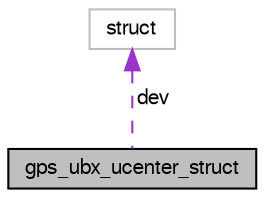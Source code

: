 digraph "gps_ubx_ucenter_struct"
{
  edge [fontname="FreeSans",fontsize="10",labelfontname="FreeSans",labelfontsize="10"];
  node [fontname="FreeSans",fontsize="10",shape=record];
  Node1 [label="gps_ubx_ucenter_struct",height=0.2,width=0.4,color="black", fillcolor="grey75", style="filled", fontcolor="black"];
  Node2 -> Node1 [dir="back",color="darkorchid3",fontsize="10",style="dashed",label=" dev" ,fontname="FreeSans"];
  Node2 [label="struct",height=0.2,width=0.4,color="grey75", fillcolor="white", style="filled"];
}
